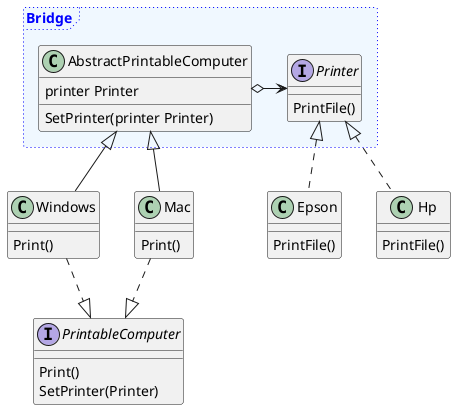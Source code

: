 @startuml
interface PrintableComputer {
  Print()
  SetPrinter(Printer)
}
class  Windows {
  Print()
}
class  Mac {
  Print()
}
class Epson {
  PrintFile()
}
class Hp {
  PrintFile()
}

frame Bridge #aliceblue;line:blue;line.dotted;text:blue {
  class AbstractPrintableComputer {
    printer Printer
    SetPrinter(printer Printer)
  }
  interface Printer {
    PrintFile()
  }
}

AbstractPrintableComputer o-right-> Printer
Windows -up-|> AbstractPrintableComputer
Windows .down.|> PrintableComputer
Mac -up-|> AbstractPrintableComputer
Mac .down.|> PrintableComputer
Epson .up.|> Printer
Hp .up.|> Printer
@enduml
